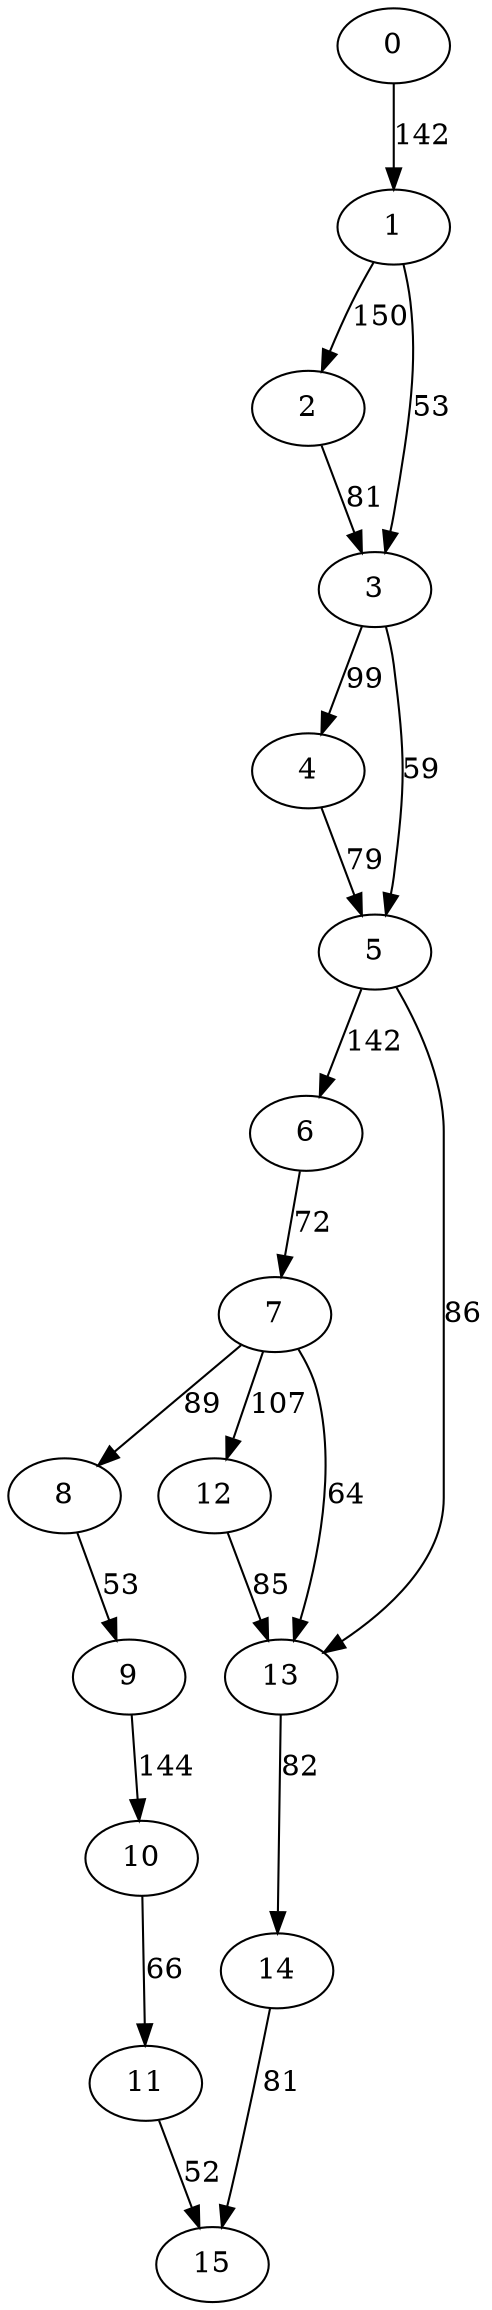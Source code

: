digraph t20p2r7_2 {
0 -> 1 [ label = 142 ];
1 -> 2 [ label = 150 ];
1 -> 3 [ label = 53 ];
2 -> 3 [ label = 81 ];
3 -> 4 [ label = 99 ];
3 -> 5 [ label = 59 ];
4 -> 5 [ label = 79 ];
5 -> 6 [ label = 142 ];
5 -> 13 [ label = 86 ];
6 -> 7 [ label = 72 ];
7 -> 8 [ label = 89 ];
7 -> 12 [ label = 107 ];
7 -> 13 [ label = 64 ];
8 -> 9 [ label = 53 ];
9 -> 10 [ label = 144 ];
10 -> 11 [ label = 66 ];
11 -> 15 [ label = 52 ];
12 -> 13 [ label = 85 ];
13 -> 14 [ label = 82 ];
14 -> 15 [ label = 81 ];
 }

